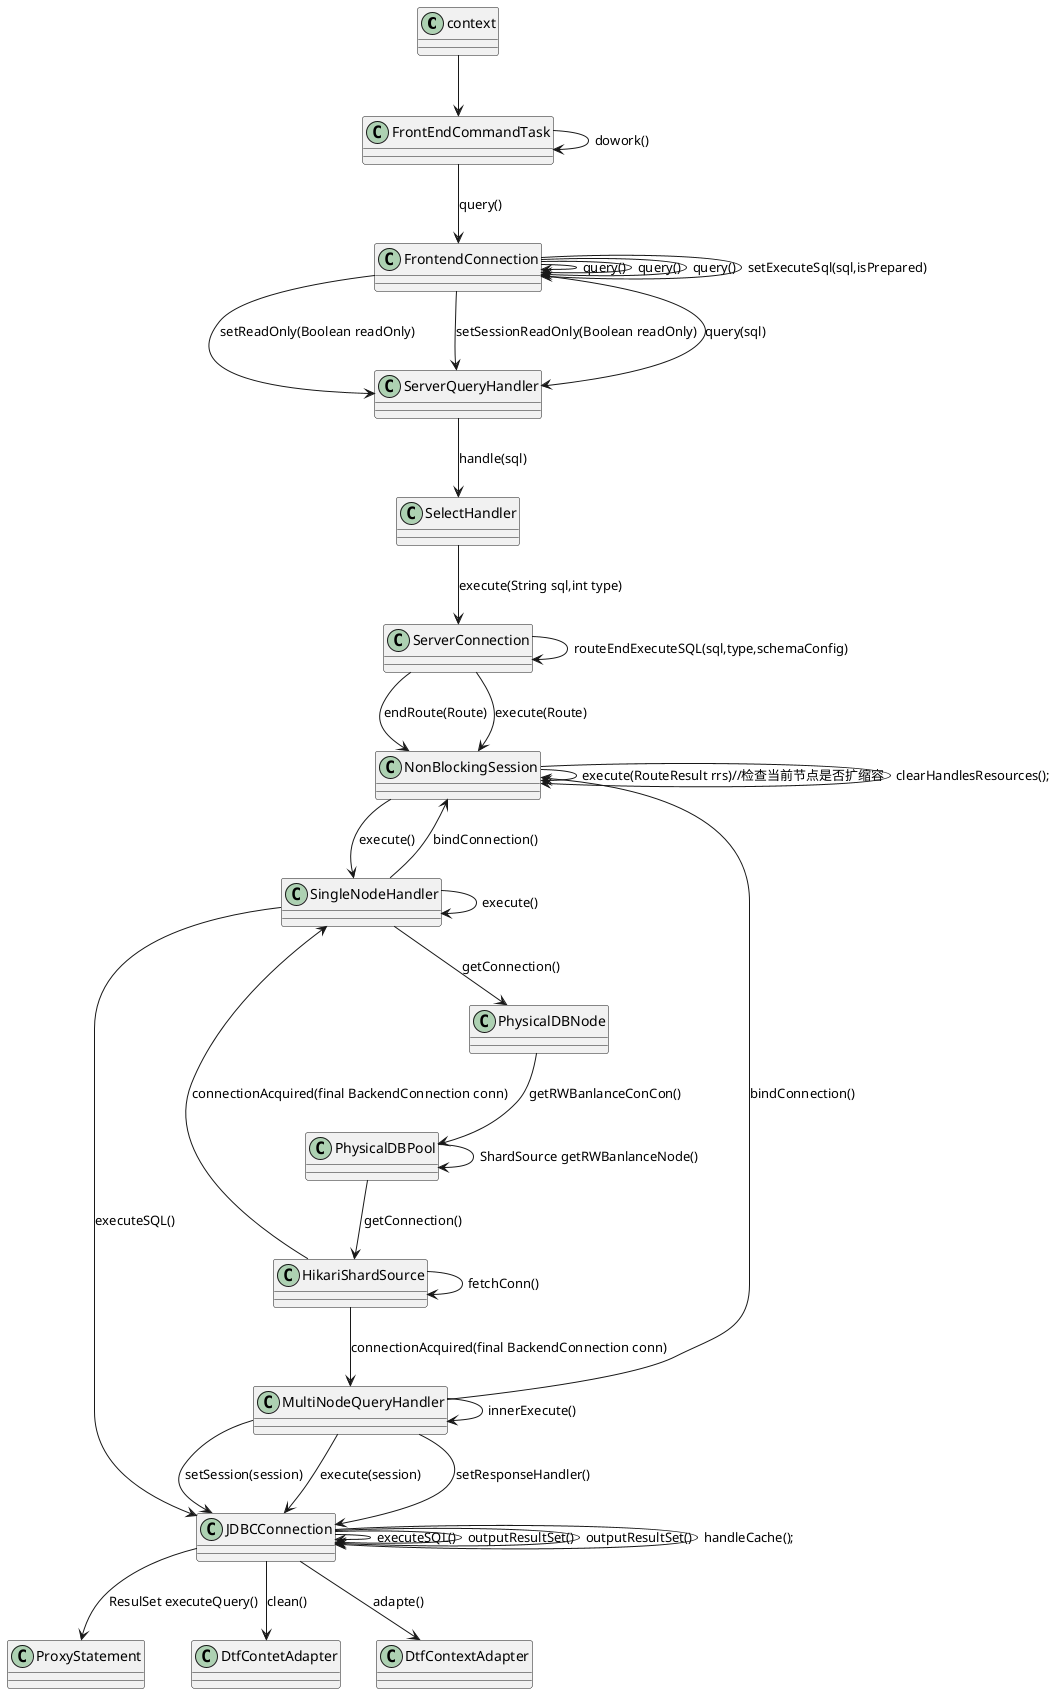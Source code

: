 @startuml
class context
context-->FrontEndCommandTask
FrontEndCommandTask --> FrontEndCommandTask:dowork()
FrontEndCommandTask --> FrontendConnection:query()

FrontendConnection --> FrontendConnection: query()
FrontendConnection --> FrontendConnection: query()

FrontendConnection --> FrontendConnection: query()
FrontendConnection --> FrontendConnection: setExecuteSql(sql,isPrepared)

FrontendConnection -->ServerQueryHandler:setReadOnly(Boolean readOnly)
FrontendConnection -->ServerQueryHandler:setSessionReadOnly(Boolean readOnly)
FrontendConnection -->ServerQueryHandler:query(sql)

ServerQueryHandler-->SelectHandler:handle(sql)
SelectHandler-->ServerConnection:execute(String sql,int type)

ServerConnection-->ServerConnection:routeEndExecuteSQL(sql,type,schemaConfig)
ServerConnection-->NonBlockingSession:endRoute(Route)
ServerConnection-->NonBlockingSession:execute(Route)
NonBlockingSession-->NonBlockingSession:execute(RouteResult rrs)//检查当前节点是否扩缩容
NonBlockingSession-->NonBlockingSession:clearHandlesResources();
NonBlockingSession-->SingleNodeHandler:execute()
SingleNodeHandler-->PhysicalDBNode:getConnection()
PhysicalDBNode-->PhysicalDBPool:getRWBanlanceConCon()
PhysicalDBPool-->PhysicalDBPool: ShardSource getRWBanlanceNode()
PhysicalDBPool-->HikariShardSource:getConnection()
HikariShardSource-->HikariShardSource:fetchConn()
HikariShardSource-->MultiNodeQueryHandler:connectionAcquired(final BackendConnection conn)
MultiNodeQueryHandler-->NonBlockingSession:bindConnection()
MultiNodeQueryHandler-->MultiNodeQueryHandler:innerExecute()
MultiNodeQueryHandler-->JDBCConnection:setResponseHandler()
MultiNodeQueryHandler-->JDBCConnection:setSession(session)
MultiNodeQueryHandler-->JDBCConnection:execute(session)
JDBCConnection-->JDBCConnection:executeSQL()
JDBCConnection-->JDBCConnection:outputResultSet()
JDBCConnection-->ProxyStatement:ResulSet executeQuery()
JDBCConnection-->JDBCConnection:outputResultSet()
JDBCConnection-->DtfContetAdapter:clean()
HikariShardSource-->SingleNodeHandler:connectionAcquired(final BackendConnection conn)
SingleNodeHandler-->NonBlockingSession:bindConnection()
SingleNodeHandler-->SingleNodeHandler:execute()
SingleNodeHandler-->JDBCConnection:executeSQL()
JDBCConnection-->JDBCConnection:handleCache();
JDBCConnection-->DtfContextAdapter:adapte()
@enduml